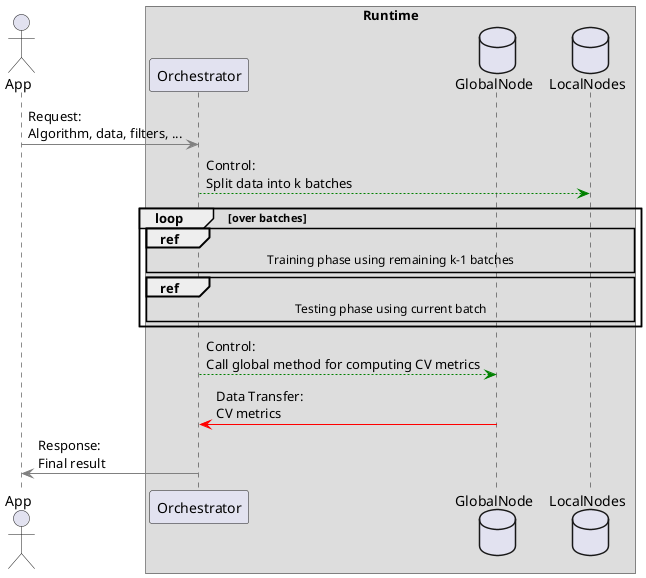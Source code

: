 @startuml
actor App 
box "Runtime"
participant Orchestrator
database GlobalNode
database LocalNodes
end box


App -[#gray]> Orchestrator: Request:\nAlgorithm, data, filters, ...

Orchestrator -[#green]-> LocalNodes: Control:\nSplit data into k batches
loop over batches
    ref over Orchestrator, LocalNodes, GlobalNode :Training phase using remaining k-1 batches
    ref over Orchestrator, LocalNodes, GlobalNode :Testing phase using current batch
end
Orchestrator -[#green]-> GlobalNode: Control:\nCall global method for computing CV metrics
GlobalNode -[#red]> Orchestrator: Data Transfer:\nCV metrics

Orchestrator -[#gray]> App: Response:\nFinal result
@enduml

